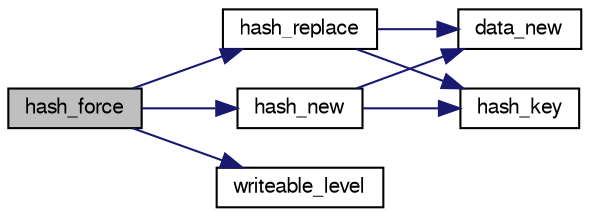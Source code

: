 digraph "hash_force"
{
 // LATEX_PDF_SIZE
  bgcolor="transparent";
  edge [fontname="FreeSans",fontsize="10",labelfontname="FreeSans",labelfontsize="10"];
  node [fontname="FreeSans",fontsize="10",shape=record];
  rankdir="LR";
  Node1 [label="hash_force",height=0.2,width=0.4,color="black", fillcolor="grey75", style="filled", fontcolor="black",tooltip="Store an hashtable item."];
  Node1 -> Node2 [color="midnightblue",fontsize="10",style="solid",fontname="FreeSans"];
  Node2 [label="hash_new",height=0.2,width=0.4,color="black",URL="$hash-lock-free_8c.html#ad5221370b52335bbd99bc7032f212481",tooltip="Initialize a new hash table item."];
  Node2 -> Node3 [color="midnightblue",fontsize="10",style="solid",fontname="FreeSans"];
  Node3 [label="data_new",height=0.2,width=0.4,color="black",URL="$hash-lock-free_8c.html#a2b54fb82510eda54054d5b44a706f566",tooltip=" "];
  Node2 -> Node4 [color="midnightblue",fontsize="10",style="solid",fontname="FreeSans"];
  Node4 [label="hash_key",height=0.2,width=0.4,color="black",URL="$hash-lock-free_8c.html#aeafd0b4e6665b357afcff5dd30723c15",tooltip="Transform hash data into a 64 bits key."];
  Node1 -> Node5 [color="midnightblue",fontsize="10",style="solid",fontname="FreeSans"];
  Node5 [label="hash_replace",height=0.2,width=0.4,color="black",URL="$hash-lock-free_8c.html#a0ac17ad576aeba6c72abda7497c9462b",tooltip="replace the hash entry."];
  Node5 -> Node3 [color="midnightblue",fontsize="10",style="solid",fontname="FreeSans"];
  Node5 -> Node4 [color="midnightblue",fontsize="10",style="solid",fontname="FreeSans"];
  Node1 -> Node6 [color="midnightblue",fontsize="10",style="solid",fontname="FreeSans"];
  Node6 [label="writeable_level",height=0.2,width=0.4,color="black",URL="$hash-lock-free_8c.html#aa41c220979591f6be05f9c30fae53261",tooltip="make a level from date, cost, depth & selectivity."];
}
